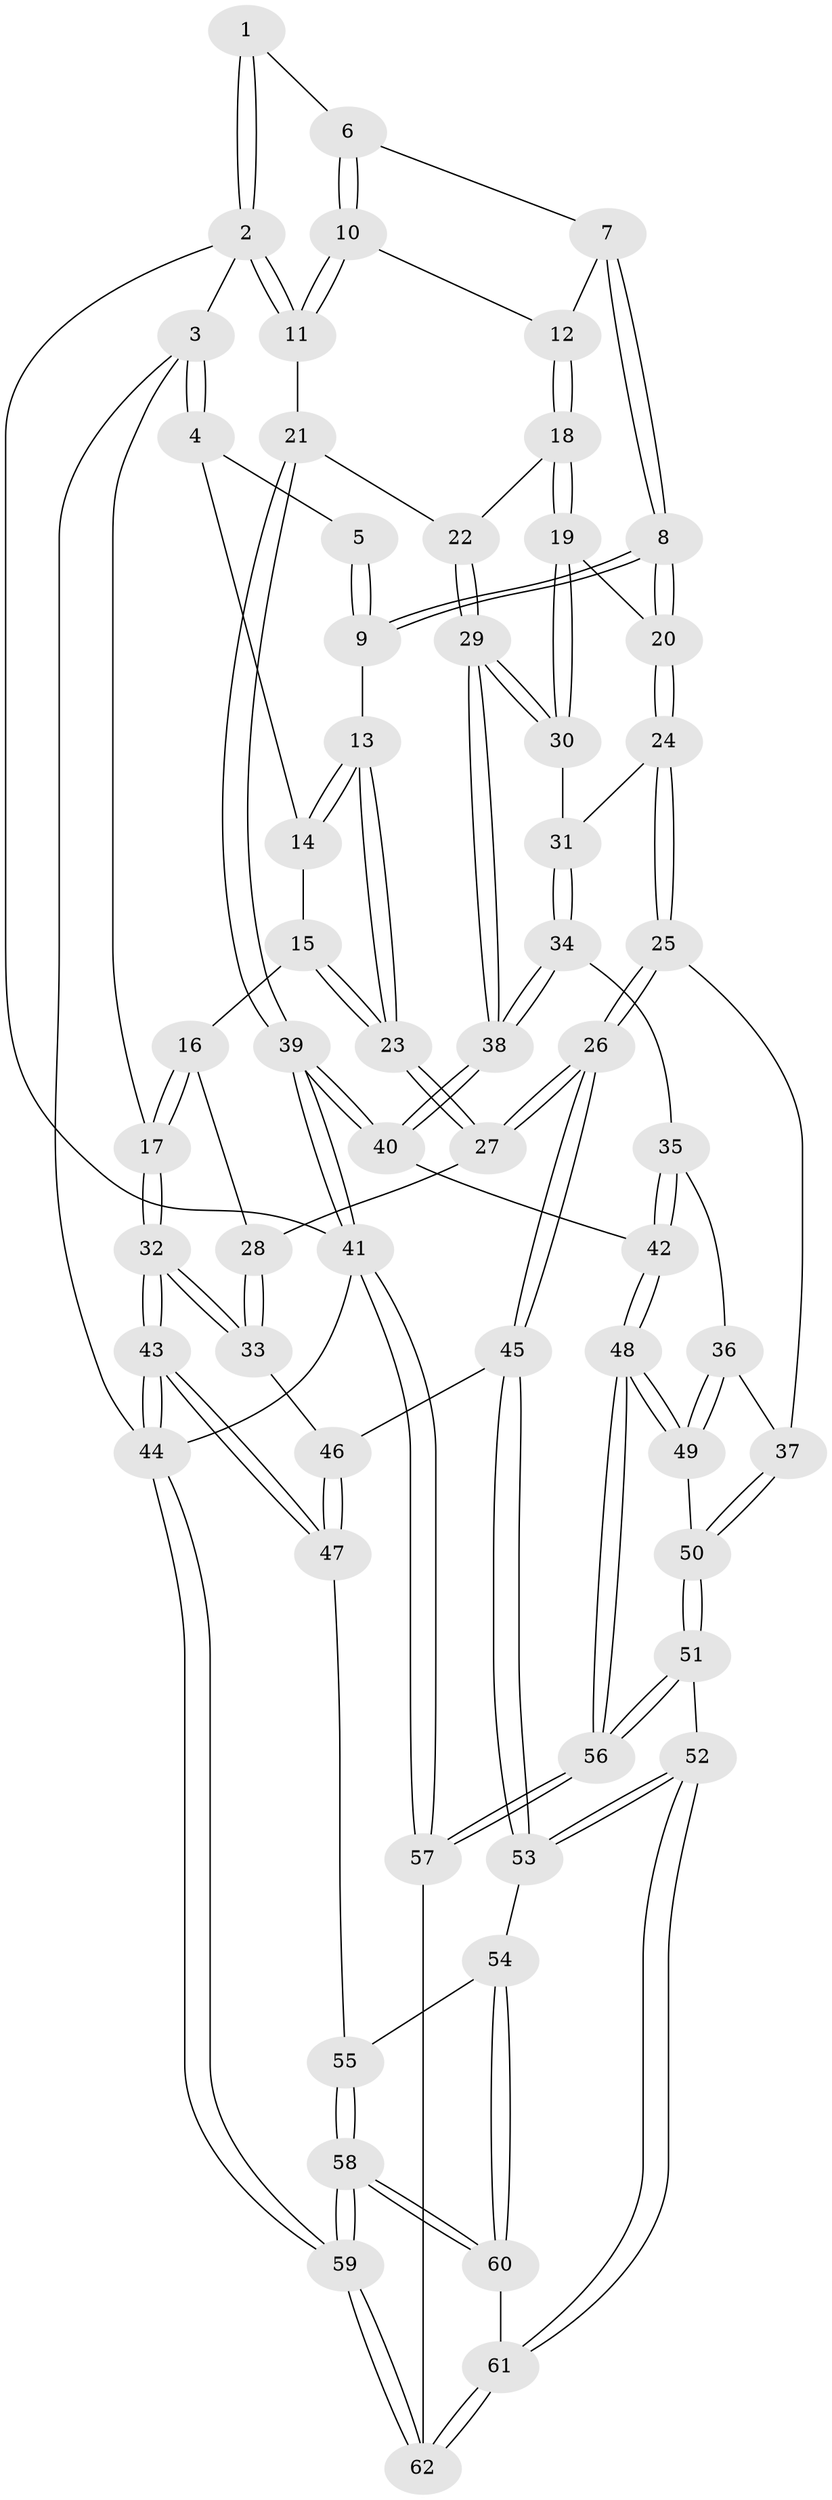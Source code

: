 // Generated by graph-tools (version 1.1) at 2025/38/03/09/25 02:38:48]
// undirected, 62 vertices, 152 edges
graph export_dot {
graph [start="1"]
  node [color=gray90,style=filled];
  1 [pos="+0.7495350177490268+0"];
  2 [pos="+1+0"];
  3 [pos="+0+0"];
  4 [pos="+0.24147853282840362+0"];
  5 [pos="+0.48715267345813557+0"];
  6 [pos="+0.7712231943944207+0.059997732245104504"];
  7 [pos="+0.77064681021328+0.06127827917476427"];
  8 [pos="+0.6312009834132443+0.19806774786732848"];
  9 [pos="+0.6154467367955323+0.19188326537350706"];
  10 [pos="+1+0.10968672114362171"];
  11 [pos="+1+0.054462985354358055"];
  12 [pos="+0.8566591116136111+0.21224996127425688"];
  13 [pos="+0.4894399815226949+0.21426498315854947"];
  14 [pos="+0.2646597927905355+0"];
  15 [pos="+0.22088129373118995+0.17015023794892056"];
  16 [pos="+0.19257238401423973+0.22146676092721054"];
  17 [pos="+0+0.15304957532571406"];
  18 [pos="+0.8427155123608562+0.24921359527841877"];
  19 [pos="+0.7907012258492603+0.29072759347666965"];
  20 [pos="+0.6450833388980107+0.22261479375679577"];
  21 [pos="+1+0.10772504529070492"];
  22 [pos="+0.9651397082236589+0.2973596710911995"];
  23 [pos="+0.4293532255679356+0.3089912152095772"];
  24 [pos="+0.6143690126156761+0.38192256620514886"];
  25 [pos="+0.45483600661770485+0.517537941440416"];
  26 [pos="+0.4188165312986607+0.5131149776425517"];
  27 [pos="+0.4044560852447738+0.45231047046172757"];
  28 [pos="+0.18719263931453978+0.2683564167010872"];
  29 [pos="+0.9043326121953468+0.4310702935823726"];
  30 [pos="+0.7988794563224789+0.32797241541436944"];
  31 [pos="+0.7182835948765723+0.4286100197623462"];
  32 [pos="+0+0.4418106750562835"];
  33 [pos="+0.03992980024169217+0.4530914346872368"];
  34 [pos="+0.7424180318233782+0.5032315967188908"];
  35 [pos="+0.7198291323114452+0.5282134972260635"];
  36 [pos="+0.6619533041046132+0.5711480235484468"];
  37 [pos="+0.46956517614016174+0.5272441385184244"];
  38 [pos="+0.9266984990401202+0.506412796998734"];
  39 [pos="+1+0.553835327397271"];
  40 [pos="+0.9515606795824586+0.5300253188743546"];
  41 [pos="+1+1"];
  42 [pos="+0.8484458681205332+0.6864104427663708"];
  43 [pos="+0+0.7478839562762832"];
  44 [pos="+0+1"];
  45 [pos="+0.3959242284221637+0.5313640720486119"];
  46 [pos="+0.07928814627052898+0.48446562263494647"];
  47 [pos="+0.13636002834239647+0.7313174269735822"];
  48 [pos="+0.8033394879697511+0.7822991291437714"];
  49 [pos="+0.7009260569482514+0.6702458622180328"];
  50 [pos="+0.5596394151699445+0.7118112585617693"];
  51 [pos="+0.5598264065427768+0.7901694706170289"];
  52 [pos="+0.505451680067069+0.8267199169483097"];
  53 [pos="+0.35004995451116366+0.6488248825973301"];
  54 [pos="+0.25341419864184606+0.75739924161296"];
  55 [pos="+0.16814322889829736+0.7556731076178805"];
  56 [pos="+0.8074926014965805+0.8479817180439196"];
  57 [pos="+0.9635359142944193+1"];
  58 [pos="+0+1"];
  59 [pos="+0+1"];
  60 [pos="+0.2938580744378414+0.8392962690964085"];
  61 [pos="+0.4246912926356134+1"];
  62 [pos="+0.4417531679150341+1"];
  1 -- 2;
  1 -- 2;
  1 -- 6;
  2 -- 3;
  2 -- 11;
  2 -- 11;
  2 -- 41;
  3 -- 4;
  3 -- 4;
  3 -- 17;
  3 -- 44;
  4 -- 5;
  4 -- 14;
  5 -- 9;
  5 -- 9;
  6 -- 7;
  6 -- 10;
  6 -- 10;
  7 -- 8;
  7 -- 8;
  7 -- 12;
  8 -- 9;
  8 -- 9;
  8 -- 20;
  8 -- 20;
  9 -- 13;
  10 -- 11;
  10 -- 11;
  10 -- 12;
  11 -- 21;
  12 -- 18;
  12 -- 18;
  13 -- 14;
  13 -- 14;
  13 -- 23;
  13 -- 23;
  14 -- 15;
  15 -- 16;
  15 -- 23;
  15 -- 23;
  16 -- 17;
  16 -- 17;
  16 -- 28;
  17 -- 32;
  17 -- 32;
  18 -- 19;
  18 -- 19;
  18 -- 22;
  19 -- 20;
  19 -- 30;
  19 -- 30;
  20 -- 24;
  20 -- 24;
  21 -- 22;
  21 -- 39;
  21 -- 39;
  22 -- 29;
  22 -- 29;
  23 -- 27;
  23 -- 27;
  24 -- 25;
  24 -- 25;
  24 -- 31;
  25 -- 26;
  25 -- 26;
  25 -- 37;
  26 -- 27;
  26 -- 27;
  26 -- 45;
  26 -- 45;
  27 -- 28;
  28 -- 33;
  28 -- 33;
  29 -- 30;
  29 -- 30;
  29 -- 38;
  29 -- 38;
  30 -- 31;
  31 -- 34;
  31 -- 34;
  32 -- 33;
  32 -- 33;
  32 -- 43;
  32 -- 43;
  33 -- 46;
  34 -- 35;
  34 -- 38;
  34 -- 38;
  35 -- 36;
  35 -- 42;
  35 -- 42;
  36 -- 37;
  36 -- 49;
  36 -- 49;
  37 -- 50;
  37 -- 50;
  38 -- 40;
  38 -- 40;
  39 -- 40;
  39 -- 40;
  39 -- 41;
  39 -- 41;
  40 -- 42;
  41 -- 57;
  41 -- 57;
  41 -- 44;
  42 -- 48;
  42 -- 48;
  43 -- 44;
  43 -- 44;
  43 -- 47;
  43 -- 47;
  44 -- 59;
  44 -- 59;
  45 -- 46;
  45 -- 53;
  45 -- 53;
  46 -- 47;
  46 -- 47;
  47 -- 55;
  48 -- 49;
  48 -- 49;
  48 -- 56;
  48 -- 56;
  49 -- 50;
  50 -- 51;
  50 -- 51;
  51 -- 52;
  51 -- 56;
  51 -- 56;
  52 -- 53;
  52 -- 53;
  52 -- 61;
  52 -- 61;
  53 -- 54;
  54 -- 55;
  54 -- 60;
  54 -- 60;
  55 -- 58;
  55 -- 58;
  56 -- 57;
  56 -- 57;
  57 -- 62;
  58 -- 59;
  58 -- 59;
  58 -- 60;
  58 -- 60;
  59 -- 62;
  59 -- 62;
  60 -- 61;
  61 -- 62;
  61 -- 62;
}
